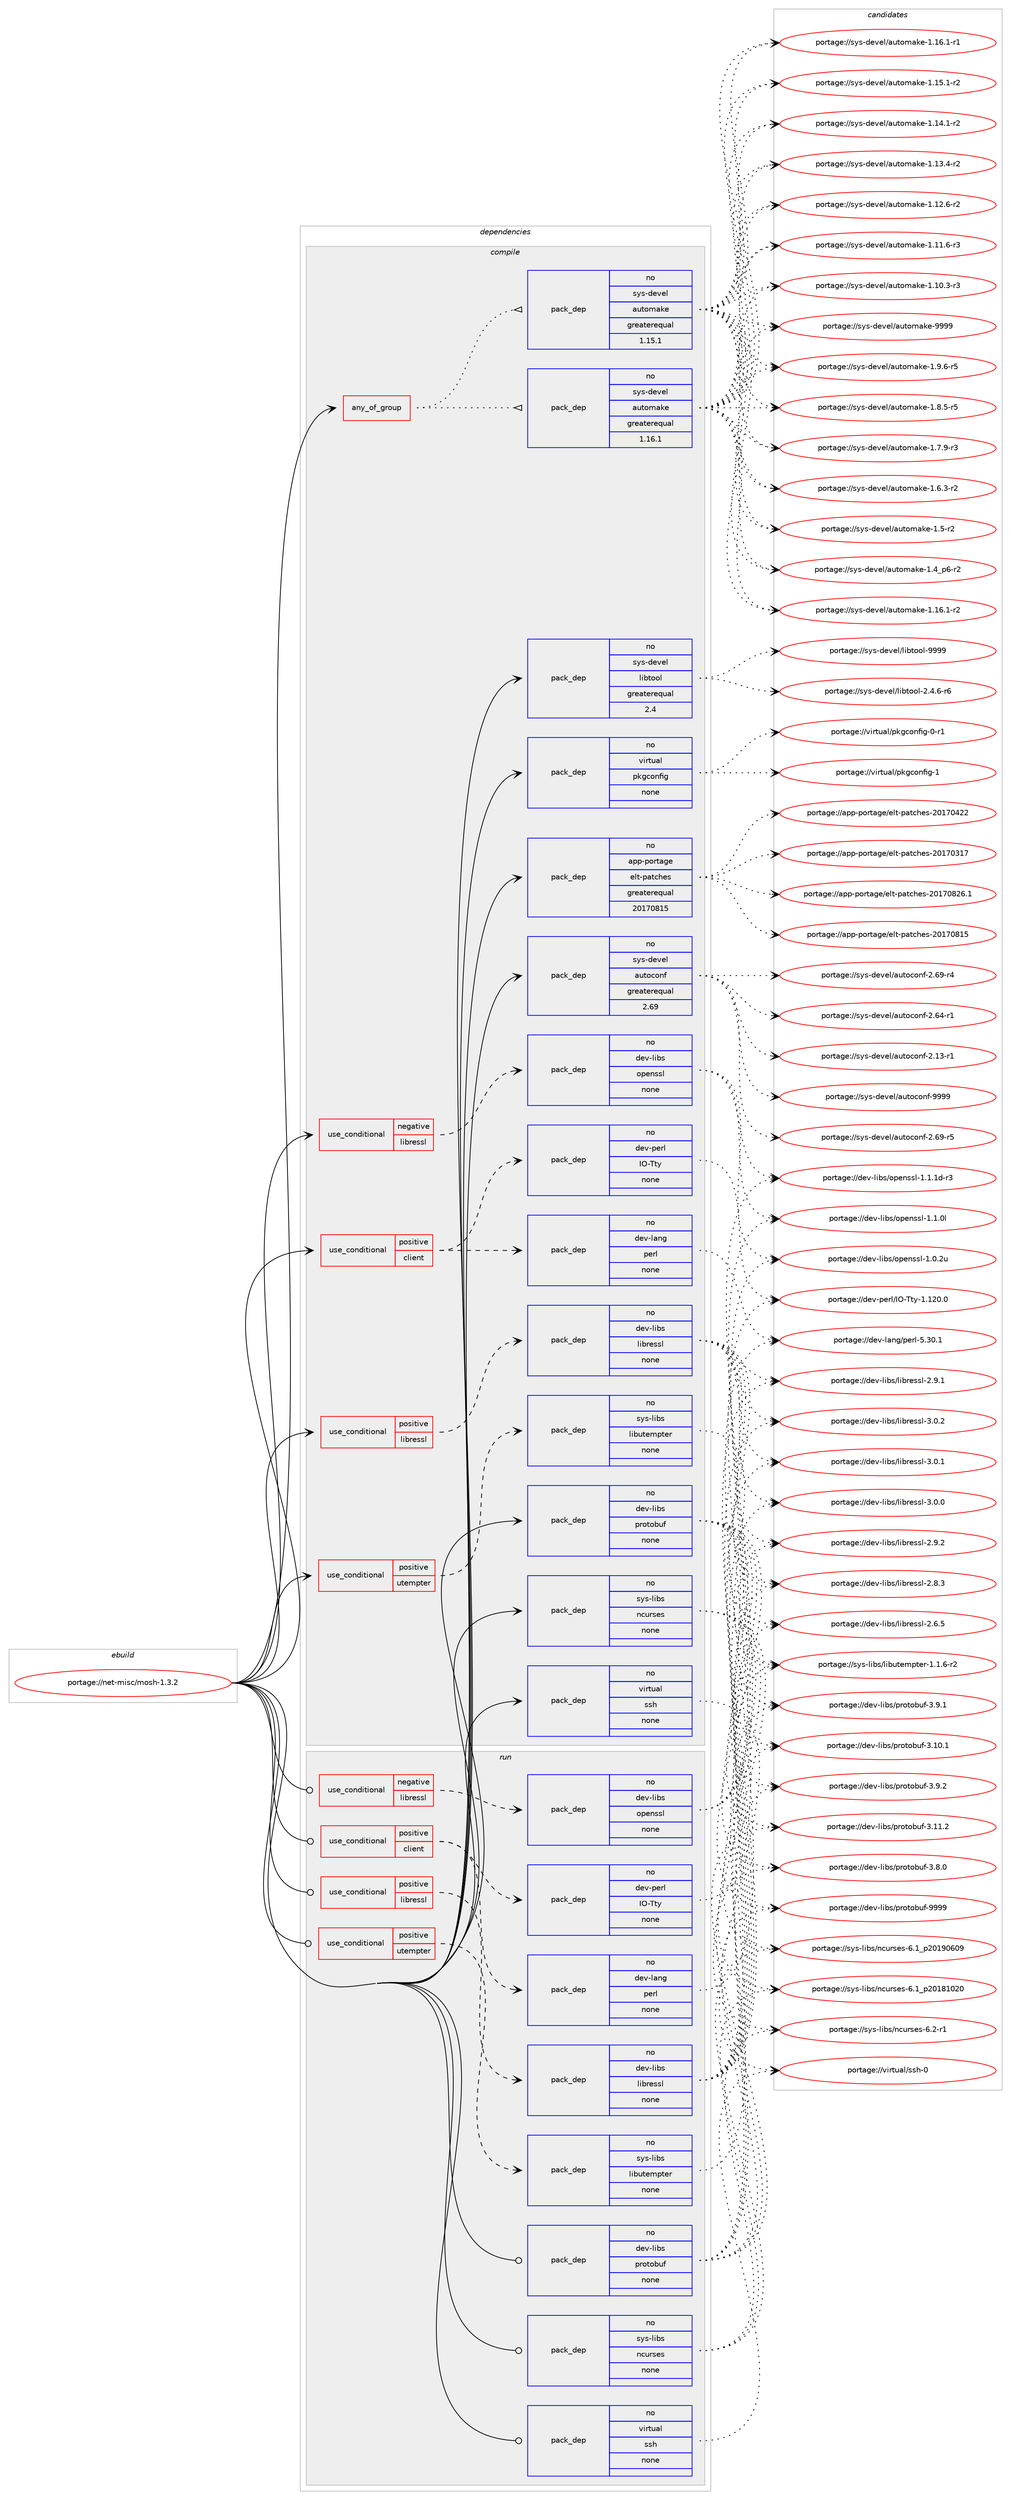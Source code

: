 digraph prolog {

# *************
# Graph options
# *************

newrank=true;
concentrate=true;
compound=true;
graph [rankdir=LR,fontname=Helvetica,fontsize=10,ranksep=1.5];#, ranksep=2.5, nodesep=0.2];
edge  [arrowhead=vee];
node  [fontname=Helvetica,fontsize=10];

# **********
# The ebuild
# **********

subgraph cluster_leftcol {
color=gray;
rank=same;
label=<<i>ebuild</i>>;
id [label="portage://net-misc/mosh-1.3.2", color=red, width=4, href="../net-misc/mosh-1.3.2.svg"];
}

# ****************
# The dependencies
# ****************

subgraph cluster_midcol {
color=gray;
label=<<i>dependencies</i>>;
subgraph cluster_compile {
fillcolor="#eeeeee";
style=filled;
label=<<i>compile</i>>;
subgraph any1873 {
dependency112616 [label=<<TABLE BORDER="0" CELLBORDER="1" CELLSPACING="0" CELLPADDING="4"><TR><TD CELLPADDING="10">any_of_group</TD></TR></TABLE>>, shape=none, color=red];subgraph pack87873 {
dependency112617 [label=<<TABLE BORDER="0" CELLBORDER="1" CELLSPACING="0" CELLPADDING="4" WIDTH="220"><TR><TD ROWSPAN="6" CELLPADDING="30">pack_dep</TD></TR><TR><TD WIDTH="110">no</TD></TR><TR><TD>sys-devel</TD></TR><TR><TD>automake</TD></TR><TR><TD>greaterequal</TD></TR><TR><TD>1.16.1</TD></TR></TABLE>>, shape=none, color=blue];
}
dependency112616:e -> dependency112617:w [weight=20,style="dotted",arrowhead="oinv"];
subgraph pack87874 {
dependency112618 [label=<<TABLE BORDER="0" CELLBORDER="1" CELLSPACING="0" CELLPADDING="4" WIDTH="220"><TR><TD ROWSPAN="6" CELLPADDING="30">pack_dep</TD></TR><TR><TD WIDTH="110">no</TD></TR><TR><TD>sys-devel</TD></TR><TR><TD>automake</TD></TR><TR><TD>greaterequal</TD></TR><TR><TD>1.15.1</TD></TR></TABLE>>, shape=none, color=blue];
}
dependency112616:e -> dependency112618:w [weight=20,style="dotted",arrowhead="oinv"];
}
id:e -> dependency112616:w [weight=20,style="solid",arrowhead="vee"];
subgraph cond22755 {
dependency112619 [label=<<TABLE BORDER="0" CELLBORDER="1" CELLSPACING="0" CELLPADDING="4"><TR><TD ROWSPAN="3" CELLPADDING="10">use_conditional</TD></TR><TR><TD>negative</TD></TR><TR><TD>libressl</TD></TR></TABLE>>, shape=none, color=red];
subgraph pack87875 {
dependency112620 [label=<<TABLE BORDER="0" CELLBORDER="1" CELLSPACING="0" CELLPADDING="4" WIDTH="220"><TR><TD ROWSPAN="6" CELLPADDING="30">pack_dep</TD></TR><TR><TD WIDTH="110">no</TD></TR><TR><TD>dev-libs</TD></TR><TR><TD>openssl</TD></TR><TR><TD>none</TD></TR><TR><TD></TD></TR></TABLE>>, shape=none, color=blue];
}
dependency112619:e -> dependency112620:w [weight=20,style="dashed",arrowhead="vee"];
}
id:e -> dependency112619:w [weight=20,style="solid",arrowhead="vee"];
subgraph cond22756 {
dependency112621 [label=<<TABLE BORDER="0" CELLBORDER="1" CELLSPACING="0" CELLPADDING="4"><TR><TD ROWSPAN="3" CELLPADDING="10">use_conditional</TD></TR><TR><TD>positive</TD></TR><TR><TD>client</TD></TR></TABLE>>, shape=none, color=red];
subgraph pack87876 {
dependency112622 [label=<<TABLE BORDER="0" CELLBORDER="1" CELLSPACING="0" CELLPADDING="4" WIDTH="220"><TR><TD ROWSPAN="6" CELLPADDING="30">pack_dep</TD></TR><TR><TD WIDTH="110">no</TD></TR><TR><TD>dev-lang</TD></TR><TR><TD>perl</TD></TR><TR><TD>none</TD></TR><TR><TD></TD></TR></TABLE>>, shape=none, color=blue];
}
dependency112621:e -> dependency112622:w [weight=20,style="dashed",arrowhead="vee"];
subgraph pack87877 {
dependency112623 [label=<<TABLE BORDER="0" CELLBORDER="1" CELLSPACING="0" CELLPADDING="4" WIDTH="220"><TR><TD ROWSPAN="6" CELLPADDING="30">pack_dep</TD></TR><TR><TD WIDTH="110">no</TD></TR><TR><TD>dev-perl</TD></TR><TR><TD>IO-Tty</TD></TR><TR><TD>none</TD></TR><TR><TD></TD></TR></TABLE>>, shape=none, color=blue];
}
dependency112621:e -> dependency112623:w [weight=20,style="dashed",arrowhead="vee"];
}
id:e -> dependency112621:w [weight=20,style="solid",arrowhead="vee"];
subgraph cond22757 {
dependency112624 [label=<<TABLE BORDER="0" CELLBORDER="1" CELLSPACING="0" CELLPADDING="4"><TR><TD ROWSPAN="3" CELLPADDING="10">use_conditional</TD></TR><TR><TD>positive</TD></TR><TR><TD>libressl</TD></TR></TABLE>>, shape=none, color=red];
subgraph pack87878 {
dependency112625 [label=<<TABLE BORDER="0" CELLBORDER="1" CELLSPACING="0" CELLPADDING="4" WIDTH="220"><TR><TD ROWSPAN="6" CELLPADDING="30">pack_dep</TD></TR><TR><TD WIDTH="110">no</TD></TR><TR><TD>dev-libs</TD></TR><TR><TD>libressl</TD></TR><TR><TD>none</TD></TR><TR><TD></TD></TR></TABLE>>, shape=none, color=blue];
}
dependency112624:e -> dependency112625:w [weight=20,style="dashed",arrowhead="vee"];
}
id:e -> dependency112624:w [weight=20,style="solid",arrowhead="vee"];
subgraph cond22758 {
dependency112626 [label=<<TABLE BORDER="0" CELLBORDER="1" CELLSPACING="0" CELLPADDING="4"><TR><TD ROWSPAN="3" CELLPADDING="10">use_conditional</TD></TR><TR><TD>positive</TD></TR><TR><TD>utempter</TD></TR></TABLE>>, shape=none, color=red];
subgraph pack87879 {
dependency112627 [label=<<TABLE BORDER="0" CELLBORDER="1" CELLSPACING="0" CELLPADDING="4" WIDTH="220"><TR><TD ROWSPAN="6" CELLPADDING="30">pack_dep</TD></TR><TR><TD WIDTH="110">no</TD></TR><TR><TD>sys-libs</TD></TR><TR><TD>libutempter</TD></TR><TR><TD>none</TD></TR><TR><TD></TD></TR></TABLE>>, shape=none, color=blue];
}
dependency112626:e -> dependency112627:w [weight=20,style="dashed",arrowhead="vee"];
}
id:e -> dependency112626:w [weight=20,style="solid",arrowhead="vee"];
subgraph pack87880 {
dependency112628 [label=<<TABLE BORDER="0" CELLBORDER="1" CELLSPACING="0" CELLPADDING="4" WIDTH="220"><TR><TD ROWSPAN="6" CELLPADDING="30">pack_dep</TD></TR><TR><TD WIDTH="110">no</TD></TR><TR><TD>app-portage</TD></TR><TR><TD>elt-patches</TD></TR><TR><TD>greaterequal</TD></TR><TR><TD>20170815</TD></TR></TABLE>>, shape=none, color=blue];
}
id:e -> dependency112628:w [weight=20,style="solid",arrowhead="vee"];
subgraph pack87881 {
dependency112629 [label=<<TABLE BORDER="0" CELLBORDER="1" CELLSPACING="0" CELLPADDING="4" WIDTH="220"><TR><TD ROWSPAN="6" CELLPADDING="30">pack_dep</TD></TR><TR><TD WIDTH="110">no</TD></TR><TR><TD>dev-libs</TD></TR><TR><TD>protobuf</TD></TR><TR><TD>none</TD></TR><TR><TD></TD></TR></TABLE>>, shape=none, color=blue];
}
id:e -> dependency112629:w [weight=20,style="solid",arrowhead="vee"];
subgraph pack87882 {
dependency112630 [label=<<TABLE BORDER="0" CELLBORDER="1" CELLSPACING="0" CELLPADDING="4" WIDTH="220"><TR><TD ROWSPAN="6" CELLPADDING="30">pack_dep</TD></TR><TR><TD WIDTH="110">no</TD></TR><TR><TD>sys-devel</TD></TR><TR><TD>autoconf</TD></TR><TR><TD>greaterequal</TD></TR><TR><TD>2.69</TD></TR></TABLE>>, shape=none, color=blue];
}
id:e -> dependency112630:w [weight=20,style="solid",arrowhead="vee"];
subgraph pack87883 {
dependency112631 [label=<<TABLE BORDER="0" CELLBORDER="1" CELLSPACING="0" CELLPADDING="4" WIDTH="220"><TR><TD ROWSPAN="6" CELLPADDING="30">pack_dep</TD></TR><TR><TD WIDTH="110">no</TD></TR><TR><TD>sys-devel</TD></TR><TR><TD>libtool</TD></TR><TR><TD>greaterequal</TD></TR><TR><TD>2.4</TD></TR></TABLE>>, shape=none, color=blue];
}
id:e -> dependency112631:w [weight=20,style="solid",arrowhead="vee"];
subgraph pack87884 {
dependency112632 [label=<<TABLE BORDER="0" CELLBORDER="1" CELLSPACING="0" CELLPADDING="4" WIDTH="220"><TR><TD ROWSPAN="6" CELLPADDING="30">pack_dep</TD></TR><TR><TD WIDTH="110">no</TD></TR><TR><TD>sys-libs</TD></TR><TR><TD>ncurses</TD></TR><TR><TD>none</TD></TR><TR><TD></TD></TR></TABLE>>, shape=none, color=blue];
}
id:e -> dependency112632:w [weight=20,style="solid",arrowhead="vee"];
subgraph pack87885 {
dependency112633 [label=<<TABLE BORDER="0" CELLBORDER="1" CELLSPACING="0" CELLPADDING="4" WIDTH="220"><TR><TD ROWSPAN="6" CELLPADDING="30">pack_dep</TD></TR><TR><TD WIDTH="110">no</TD></TR><TR><TD>virtual</TD></TR><TR><TD>pkgconfig</TD></TR><TR><TD>none</TD></TR><TR><TD></TD></TR></TABLE>>, shape=none, color=blue];
}
id:e -> dependency112633:w [weight=20,style="solid",arrowhead="vee"];
subgraph pack87886 {
dependency112634 [label=<<TABLE BORDER="0" CELLBORDER="1" CELLSPACING="0" CELLPADDING="4" WIDTH="220"><TR><TD ROWSPAN="6" CELLPADDING="30">pack_dep</TD></TR><TR><TD WIDTH="110">no</TD></TR><TR><TD>virtual</TD></TR><TR><TD>ssh</TD></TR><TR><TD>none</TD></TR><TR><TD></TD></TR></TABLE>>, shape=none, color=blue];
}
id:e -> dependency112634:w [weight=20,style="solid",arrowhead="vee"];
}
subgraph cluster_compileandrun {
fillcolor="#eeeeee";
style=filled;
label=<<i>compile and run</i>>;
}
subgraph cluster_run {
fillcolor="#eeeeee";
style=filled;
label=<<i>run</i>>;
subgraph cond22759 {
dependency112635 [label=<<TABLE BORDER="0" CELLBORDER="1" CELLSPACING="0" CELLPADDING="4"><TR><TD ROWSPAN="3" CELLPADDING="10">use_conditional</TD></TR><TR><TD>negative</TD></TR><TR><TD>libressl</TD></TR></TABLE>>, shape=none, color=red];
subgraph pack87887 {
dependency112636 [label=<<TABLE BORDER="0" CELLBORDER="1" CELLSPACING="0" CELLPADDING="4" WIDTH="220"><TR><TD ROWSPAN="6" CELLPADDING="30">pack_dep</TD></TR><TR><TD WIDTH="110">no</TD></TR><TR><TD>dev-libs</TD></TR><TR><TD>openssl</TD></TR><TR><TD>none</TD></TR><TR><TD></TD></TR></TABLE>>, shape=none, color=blue];
}
dependency112635:e -> dependency112636:w [weight=20,style="dashed",arrowhead="vee"];
}
id:e -> dependency112635:w [weight=20,style="solid",arrowhead="odot"];
subgraph cond22760 {
dependency112637 [label=<<TABLE BORDER="0" CELLBORDER="1" CELLSPACING="0" CELLPADDING="4"><TR><TD ROWSPAN="3" CELLPADDING="10">use_conditional</TD></TR><TR><TD>positive</TD></TR><TR><TD>client</TD></TR></TABLE>>, shape=none, color=red];
subgraph pack87888 {
dependency112638 [label=<<TABLE BORDER="0" CELLBORDER="1" CELLSPACING="0" CELLPADDING="4" WIDTH="220"><TR><TD ROWSPAN="6" CELLPADDING="30">pack_dep</TD></TR><TR><TD WIDTH="110">no</TD></TR><TR><TD>dev-lang</TD></TR><TR><TD>perl</TD></TR><TR><TD>none</TD></TR><TR><TD></TD></TR></TABLE>>, shape=none, color=blue];
}
dependency112637:e -> dependency112638:w [weight=20,style="dashed",arrowhead="vee"];
subgraph pack87889 {
dependency112639 [label=<<TABLE BORDER="0" CELLBORDER="1" CELLSPACING="0" CELLPADDING="4" WIDTH="220"><TR><TD ROWSPAN="6" CELLPADDING="30">pack_dep</TD></TR><TR><TD WIDTH="110">no</TD></TR><TR><TD>dev-perl</TD></TR><TR><TD>IO-Tty</TD></TR><TR><TD>none</TD></TR><TR><TD></TD></TR></TABLE>>, shape=none, color=blue];
}
dependency112637:e -> dependency112639:w [weight=20,style="dashed",arrowhead="vee"];
}
id:e -> dependency112637:w [weight=20,style="solid",arrowhead="odot"];
subgraph cond22761 {
dependency112640 [label=<<TABLE BORDER="0" CELLBORDER="1" CELLSPACING="0" CELLPADDING="4"><TR><TD ROWSPAN="3" CELLPADDING="10">use_conditional</TD></TR><TR><TD>positive</TD></TR><TR><TD>libressl</TD></TR></TABLE>>, shape=none, color=red];
subgraph pack87890 {
dependency112641 [label=<<TABLE BORDER="0" CELLBORDER="1" CELLSPACING="0" CELLPADDING="4" WIDTH="220"><TR><TD ROWSPAN="6" CELLPADDING="30">pack_dep</TD></TR><TR><TD WIDTH="110">no</TD></TR><TR><TD>dev-libs</TD></TR><TR><TD>libressl</TD></TR><TR><TD>none</TD></TR><TR><TD></TD></TR></TABLE>>, shape=none, color=blue];
}
dependency112640:e -> dependency112641:w [weight=20,style="dashed",arrowhead="vee"];
}
id:e -> dependency112640:w [weight=20,style="solid",arrowhead="odot"];
subgraph cond22762 {
dependency112642 [label=<<TABLE BORDER="0" CELLBORDER="1" CELLSPACING="0" CELLPADDING="4"><TR><TD ROWSPAN="3" CELLPADDING="10">use_conditional</TD></TR><TR><TD>positive</TD></TR><TR><TD>utempter</TD></TR></TABLE>>, shape=none, color=red];
subgraph pack87891 {
dependency112643 [label=<<TABLE BORDER="0" CELLBORDER="1" CELLSPACING="0" CELLPADDING="4" WIDTH="220"><TR><TD ROWSPAN="6" CELLPADDING="30">pack_dep</TD></TR><TR><TD WIDTH="110">no</TD></TR><TR><TD>sys-libs</TD></TR><TR><TD>libutempter</TD></TR><TR><TD>none</TD></TR><TR><TD></TD></TR></TABLE>>, shape=none, color=blue];
}
dependency112642:e -> dependency112643:w [weight=20,style="dashed",arrowhead="vee"];
}
id:e -> dependency112642:w [weight=20,style="solid",arrowhead="odot"];
subgraph pack87892 {
dependency112644 [label=<<TABLE BORDER="0" CELLBORDER="1" CELLSPACING="0" CELLPADDING="4" WIDTH="220"><TR><TD ROWSPAN="6" CELLPADDING="30">pack_dep</TD></TR><TR><TD WIDTH="110">no</TD></TR><TR><TD>dev-libs</TD></TR><TR><TD>protobuf</TD></TR><TR><TD>none</TD></TR><TR><TD></TD></TR></TABLE>>, shape=none, color=blue];
}
id:e -> dependency112644:w [weight=20,style="solid",arrowhead="odot"];
subgraph pack87893 {
dependency112645 [label=<<TABLE BORDER="0" CELLBORDER="1" CELLSPACING="0" CELLPADDING="4" WIDTH="220"><TR><TD ROWSPAN="6" CELLPADDING="30">pack_dep</TD></TR><TR><TD WIDTH="110">no</TD></TR><TR><TD>sys-libs</TD></TR><TR><TD>ncurses</TD></TR><TR><TD>none</TD></TR><TR><TD></TD></TR></TABLE>>, shape=none, color=blue];
}
id:e -> dependency112645:w [weight=20,style="solid",arrowhead="odot"];
subgraph pack87894 {
dependency112646 [label=<<TABLE BORDER="0" CELLBORDER="1" CELLSPACING="0" CELLPADDING="4" WIDTH="220"><TR><TD ROWSPAN="6" CELLPADDING="30">pack_dep</TD></TR><TR><TD WIDTH="110">no</TD></TR><TR><TD>virtual</TD></TR><TR><TD>ssh</TD></TR><TR><TD>none</TD></TR><TR><TD></TD></TR></TABLE>>, shape=none, color=blue];
}
id:e -> dependency112646:w [weight=20,style="solid",arrowhead="odot"];
}
}

# **************
# The candidates
# **************

subgraph cluster_choices {
rank=same;
color=gray;
label=<<i>candidates</i>>;

subgraph choice87873 {
color=black;
nodesep=1;
choice115121115451001011181011084797117116111109971071014557575757 [label="portage://sys-devel/automake-9999", color=red, width=4,href="../sys-devel/automake-9999.svg"];
choice115121115451001011181011084797117116111109971071014549465746544511453 [label="portage://sys-devel/automake-1.9.6-r5", color=red, width=4,href="../sys-devel/automake-1.9.6-r5.svg"];
choice115121115451001011181011084797117116111109971071014549465646534511453 [label="portage://sys-devel/automake-1.8.5-r5", color=red, width=4,href="../sys-devel/automake-1.8.5-r5.svg"];
choice115121115451001011181011084797117116111109971071014549465546574511451 [label="portage://sys-devel/automake-1.7.9-r3", color=red, width=4,href="../sys-devel/automake-1.7.9-r3.svg"];
choice115121115451001011181011084797117116111109971071014549465446514511450 [label="portage://sys-devel/automake-1.6.3-r2", color=red, width=4,href="../sys-devel/automake-1.6.3-r2.svg"];
choice11512111545100101118101108479711711611110997107101454946534511450 [label="portage://sys-devel/automake-1.5-r2", color=red, width=4,href="../sys-devel/automake-1.5-r2.svg"];
choice115121115451001011181011084797117116111109971071014549465295112544511450 [label="portage://sys-devel/automake-1.4_p6-r2", color=red, width=4,href="../sys-devel/automake-1.4_p6-r2.svg"];
choice11512111545100101118101108479711711611110997107101454946495446494511450 [label="portage://sys-devel/automake-1.16.1-r2", color=red, width=4,href="../sys-devel/automake-1.16.1-r2.svg"];
choice11512111545100101118101108479711711611110997107101454946495446494511449 [label="portage://sys-devel/automake-1.16.1-r1", color=red, width=4,href="../sys-devel/automake-1.16.1-r1.svg"];
choice11512111545100101118101108479711711611110997107101454946495346494511450 [label="portage://sys-devel/automake-1.15.1-r2", color=red, width=4,href="../sys-devel/automake-1.15.1-r2.svg"];
choice11512111545100101118101108479711711611110997107101454946495246494511450 [label="portage://sys-devel/automake-1.14.1-r2", color=red, width=4,href="../sys-devel/automake-1.14.1-r2.svg"];
choice11512111545100101118101108479711711611110997107101454946495146524511450 [label="portage://sys-devel/automake-1.13.4-r2", color=red, width=4,href="../sys-devel/automake-1.13.4-r2.svg"];
choice11512111545100101118101108479711711611110997107101454946495046544511450 [label="portage://sys-devel/automake-1.12.6-r2", color=red, width=4,href="../sys-devel/automake-1.12.6-r2.svg"];
choice11512111545100101118101108479711711611110997107101454946494946544511451 [label="portage://sys-devel/automake-1.11.6-r3", color=red, width=4,href="../sys-devel/automake-1.11.6-r3.svg"];
choice11512111545100101118101108479711711611110997107101454946494846514511451 [label="portage://sys-devel/automake-1.10.3-r3", color=red, width=4,href="../sys-devel/automake-1.10.3-r3.svg"];
dependency112617:e -> choice115121115451001011181011084797117116111109971071014557575757:w [style=dotted,weight="100"];
dependency112617:e -> choice115121115451001011181011084797117116111109971071014549465746544511453:w [style=dotted,weight="100"];
dependency112617:e -> choice115121115451001011181011084797117116111109971071014549465646534511453:w [style=dotted,weight="100"];
dependency112617:e -> choice115121115451001011181011084797117116111109971071014549465546574511451:w [style=dotted,weight="100"];
dependency112617:e -> choice115121115451001011181011084797117116111109971071014549465446514511450:w [style=dotted,weight="100"];
dependency112617:e -> choice11512111545100101118101108479711711611110997107101454946534511450:w [style=dotted,weight="100"];
dependency112617:e -> choice115121115451001011181011084797117116111109971071014549465295112544511450:w [style=dotted,weight="100"];
dependency112617:e -> choice11512111545100101118101108479711711611110997107101454946495446494511450:w [style=dotted,weight="100"];
dependency112617:e -> choice11512111545100101118101108479711711611110997107101454946495446494511449:w [style=dotted,weight="100"];
dependency112617:e -> choice11512111545100101118101108479711711611110997107101454946495346494511450:w [style=dotted,weight="100"];
dependency112617:e -> choice11512111545100101118101108479711711611110997107101454946495246494511450:w [style=dotted,weight="100"];
dependency112617:e -> choice11512111545100101118101108479711711611110997107101454946495146524511450:w [style=dotted,weight="100"];
dependency112617:e -> choice11512111545100101118101108479711711611110997107101454946495046544511450:w [style=dotted,weight="100"];
dependency112617:e -> choice11512111545100101118101108479711711611110997107101454946494946544511451:w [style=dotted,weight="100"];
dependency112617:e -> choice11512111545100101118101108479711711611110997107101454946494846514511451:w [style=dotted,weight="100"];
}
subgraph choice87874 {
color=black;
nodesep=1;
choice115121115451001011181011084797117116111109971071014557575757 [label="portage://sys-devel/automake-9999", color=red, width=4,href="../sys-devel/automake-9999.svg"];
choice115121115451001011181011084797117116111109971071014549465746544511453 [label="portage://sys-devel/automake-1.9.6-r5", color=red, width=4,href="../sys-devel/automake-1.9.6-r5.svg"];
choice115121115451001011181011084797117116111109971071014549465646534511453 [label="portage://sys-devel/automake-1.8.5-r5", color=red, width=4,href="../sys-devel/automake-1.8.5-r5.svg"];
choice115121115451001011181011084797117116111109971071014549465546574511451 [label="portage://sys-devel/automake-1.7.9-r3", color=red, width=4,href="../sys-devel/automake-1.7.9-r3.svg"];
choice115121115451001011181011084797117116111109971071014549465446514511450 [label="portage://sys-devel/automake-1.6.3-r2", color=red, width=4,href="../sys-devel/automake-1.6.3-r2.svg"];
choice11512111545100101118101108479711711611110997107101454946534511450 [label="portage://sys-devel/automake-1.5-r2", color=red, width=4,href="../sys-devel/automake-1.5-r2.svg"];
choice115121115451001011181011084797117116111109971071014549465295112544511450 [label="portage://sys-devel/automake-1.4_p6-r2", color=red, width=4,href="../sys-devel/automake-1.4_p6-r2.svg"];
choice11512111545100101118101108479711711611110997107101454946495446494511450 [label="portage://sys-devel/automake-1.16.1-r2", color=red, width=4,href="../sys-devel/automake-1.16.1-r2.svg"];
choice11512111545100101118101108479711711611110997107101454946495446494511449 [label="portage://sys-devel/automake-1.16.1-r1", color=red, width=4,href="../sys-devel/automake-1.16.1-r1.svg"];
choice11512111545100101118101108479711711611110997107101454946495346494511450 [label="portage://sys-devel/automake-1.15.1-r2", color=red, width=4,href="../sys-devel/automake-1.15.1-r2.svg"];
choice11512111545100101118101108479711711611110997107101454946495246494511450 [label="portage://sys-devel/automake-1.14.1-r2", color=red, width=4,href="../sys-devel/automake-1.14.1-r2.svg"];
choice11512111545100101118101108479711711611110997107101454946495146524511450 [label="portage://sys-devel/automake-1.13.4-r2", color=red, width=4,href="../sys-devel/automake-1.13.4-r2.svg"];
choice11512111545100101118101108479711711611110997107101454946495046544511450 [label="portage://sys-devel/automake-1.12.6-r2", color=red, width=4,href="../sys-devel/automake-1.12.6-r2.svg"];
choice11512111545100101118101108479711711611110997107101454946494946544511451 [label="portage://sys-devel/automake-1.11.6-r3", color=red, width=4,href="../sys-devel/automake-1.11.6-r3.svg"];
choice11512111545100101118101108479711711611110997107101454946494846514511451 [label="portage://sys-devel/automake-1.10.3-r3", color=red, width=4,href="../sys-devel/automake-1.10.3-r3.svg"];
dependency112618:e -> choice115121115451001011181011084797117116111109971071014557575757:w [style=dotted,weight="100"];
dependency112618:e -> choice115121115451001011181011084797117116111109971071014549465746544511453:w [style=dotted,weight="100"];
dependency112618:e -> choice115121115451001011181011084797117116111109971071014549465646534511453:w [style=dotted,weight="100"];
dependency112618:e -> choice115121115451001011181011084797117116111109971071014549465546574511451:w [style=dotted,weight="100"];
dependency112618:e -> choice115121115451001011181011084797117116111109971071014549465446514511450:w [style=dotted,weight="100"];
dependency112618:e -> choice11512111545100101118101108479711711611110997107101454946534511450:w [style=dotted,weight="100"];
dependency112618:e -> choice115121115451001011181011084797117116111109971071014549465295112544511450:w [style=dotted,weight="100"];
dependency112618:e -> choice11512111545100101118101108479711711611110997107101454946495446494511450:w [style=dotted,weight="100"];
dependency112618:e -> choice11512111545100101118101108479711711611110997107101454946495446494511449:w [style=dotted,weight="100"];
dependency112618:e -> choice11512111545100101118101108479711711611110997107101454946495346494511450:w [style=dotted,weight="100"];
dependency112618:e -> choice11512111545100101118101108479711711611110997107101454946495246494511450:w [style=dotted,weight="100"];
dependency112618:e -> choice11512111545100101118101108479711711611110997107101454946495146524511450:w [style=dotted,weight="100"];
dependency112618:e -> choice11512111545100101118101108479711711611110997107101454946495046544511450:w [style=dotted,weight="100"];
dependency112618:e -> choice11512111545100101118101108479711711611110997107101454946494946544511451:w [style=dotted,weight="100"];
dependency112618:e -> choice11512111545100101118101108479711711611110997107101454946494846514511451:w [style=dotted,weight="100"];
}
subgraph choice87875 {
color=black;
nodesep=1;
choice1001011184510810598115471111121011101151151084549464946491004511451 [label="portage://dev-libs/openssl-1.1.1d-r3", color=red, width=4,href="../dev-libs/openssl-1.1.1d-r3.svg"];
choice100101118451081059811547111112101110115115108454946494648108 [label="portage://dev-libs/openssl-1.1.0l", color=red, width=4,href="../dev-libs/openssl-1.1.0l.svg"];
choice100101118451081059811547111112101110115115108454946484650117 [label="portage://dev-libs/openssl-1.0.2u", color=red, width=4,href="../dev-libs/openssl-1.0.2u.svg"];
dependency112620:e -> choice1001011184510810598115471111121011101151151084549464946491004511451:w [style=dotted,weight="100"];
dependency112620:e -> choice100101118451081059811547111112101110115115108454946494648108:w [style=dotted,weight="100"];
dependency112620:e -> choice100101118451081059811547111112101110115115108454946484650117:w [style=dotted,weight="100"];
}
subgraph choice87876 {
color=black;
nodesep=1;
choice10010111845108971101034711210111410845534651484649 [label="portage://dev-lang/perl-5.30.1", color=red, width=4,href="../dev-lang/perl-5.30.1.svg"];
dependency112622:e -> choice10010111845108971101034711210111410845534651484649:w [style=dotted,weight="100"];
}
subgraph choice87877 {
color=black;
nodesep=1;
choice1001011184511210111410847737945841161214549464950484648 [label="portage://dev-perl/IO-Tty-1.120.0", color=red, width=4,href="../dev-perl/IO-Tty-1.120.0.svg"];
dependency112623:e -> choice1001011184511210111410847737945841161214549464950484648:w [style=dotted,weight="100"];
}
subgraph choice87878 {
color=black;
nodesep=1;
choice10010111845108105981154710810598114101115115108455146484650 [label="portage://dev-libs/libressl-3.0.2", color=red, width=4,href="../dev-libs/libressl-3.0.2.svg"];
choice10010111845108105981154710810598114101115115108455146484649 [label="portage://dev-libs/libressl-3.0.1", color=red, width=4,href="../dev-libs/libressl-3.0.1.svg"];
choice10010111845108105981154710810598114101115115108455146484648 [label="portage://dev-libs/libressl-3.0.0", color=red, width=4,href="../dev-libs/libressl-3.0.0.svg"];
choice10010111845108105981154710810598114101115115108455046574650 [label="portage://dev-libs/libressl-2.9.2", color=red, width=4,href="../dev-libs/libressl-2.9.2.svg"];
choice10010111845108105981154710810598114101115115108455046574649 [label="portage://dev-libs/libressl-2.9.1", color=red, width=4,href="../dev-libs/libressl-2.9.1.svg"];
choice10010111845108105981154710810598114101115115108455046564651 [label="portage://dev-libs/libressl-2.8.3", color=red, width=4,href="../dev-libs/libressl-2.8.3.svg"];
choice10010111845108105981154710810598114101115115108455046544653 [label="portage://dev-libs/libressl-2.6.5", color=red, width=4,href="../dev-libs/libressl-2.6.5.svg"];
dependency112625:e -> choice10010111845108105981154710810598114101115115108455146484650:w [style=dotted,weight="100"];
dependency112625:e -> choice10010111845108105981154710810598114101115115108455146484649:w [style=dotted,weight="100"];
dependency112625:e -> choice10010111845108105981154710810598114101115115108455146484648:w [style=dotted,weight="100"];
dependency112625:e -> choice10010111845108105981154710810598114101115115108455046574650:w [style=dotted,weight="100"];
dependency112625:e -> choice10010111845108105981154710810598114101115115108455046574649:w [style=dotted,weight="100"];
dependency112625:e -> choice10010111845108105981154710810598114101115115108455046564651:w [style=dotted,weight="100"];
dependency112625:e -> choice10010111845108105981154710810598114101115115108455046544653:w [style=dotted,weight="100"];
}
subgraph choice87879 {
color=black;
nodesep=1;
choice115121115451081059811547108105981171161011091121161011144549464946544511450 [label="portage://sys-libs/libutempter-1.1.6-r2", color=red, width=4,href="../sys-libs/libutempter-1.1.6-r2.svg"];
dependency112627:e -> choice115121115451081059811547108105981171161011091121161011144549464946544511450:w [style=dotted,weight="100"];
}
subgraph choice87880 {
color=black;
nodesep=1;
choice971121124511211111411697103101471011081164511297116991041011154550484955485650544649 [label="portage://app-portage/elt-patches-20170826.1", color=red, width=4,href="../app-portage/elt-patches-20170826.1.svg"];
choice97112112451121111141169710310147101108116451129711699104101115455048495548564953 [label="portage://app-portage/elt-patches-20170815", color=red, width=4,href="../app-portage/elt-patches-20170815.svg"];
choice97112112451121111141169710310147101108116451129711699104101115455048495548525050 [label="portage://app-portage/elt-patches-20170422", color=red, width=4,href="../app-portage/elt-patches-20170422.svg"];
choice97112112451121111141169710310147101108116451129711699104101115455048495548514955 [label="portage://app-portage/elt-patches-20170317", color=red, width=4,href="../app-portage/elt-patches-20170317.svg"];
dependency112628:e -> choice971121124511211111411697103101471011081164511297116991041011154550484955485650544649:w [style=dotted,weight="100"];
dependency112628:e -> choice97112112451121111141169710310147101108116451129711699104101115455048495548564953:w [style=dotted,weight="100"];
dependency112628:e -> choice97112112451121111141169710310147101108116451129711699104101115455048495548525050:w [style=dotted,weight="100"];
dependency112628:e -> choice97112112451121111141169710310147101108116451129711699104101115455048495548514955:w [style=dotted,weight="100"];
}
subgraph choice87881 {
color=black;
nodesep=1;
choice100101118451081059811547112114111116111981171024557575757 [label="portage://dev-libs/protobuf-9999", color=red, width=4,href="../dev-libs/protobuf-9999.svg"];
choice10010111845108105981154711211411111611198117102455146574650 [label="portage://dev-libs/protobuf-3.9.2", color=red, width=4,href="../dev-libs/protobuf-3.9.2.svg"];
choice10010111845108105981154711211411111611198117102455146574649 [label="portage://dev-libs/protobuf-3.9.1", color=red, width=4,href="../dev-libs/protobuf-3.9.1.svg"];
choice10010111845108105981154711211411111611198117102455146564648 [label="portage://dev-libs/protobuf-3.8.0", color=red, width=4,href="../dev-libs/protobuf-3.8.0.svg"];
choice1001011184510810598115471121141111161119811710245514649494650 [label="portage://dev-libs/protobuf-3.11.2", color=red, width=4,href="../dev-libs/protobuf-3.11.2.svg"];
choice1001011184510810598115471121141111161119811710245514649484649 [label="portage://dev-libs/protobuf-3.10.1", color=red, width=4,href="../dev-libs/protobuf-3.10.1.svg"];
dependency112629:e -> choice100101118451081059811547112114111116111981171024557575757:w [style=dotted,weight="100"];
dependency112629:e -> choice10010111845108105981154711211411111611198117102455146574650:w [style=dotted,weight="100"];
dependency112629:e -> choice10010111845108105981154711211411111611198117102455146574649:w [style=dotted,weight="100"];
dependency112629:e -> choice10010111845108105981154711211411111611198117102455146564648:w [style=dotted,weight="100"];
dependency112629:e -> choice1001011184510810598115471121141111161119811710245514649494650:w [style=dotted,weight="100"];
dependency112629:e -> choice1001011184510810598115471121141111161119811710245514649484649:w [style=dotted,weight="100"];
}
subgraph choice87882 {
color=black;
nodesep=1;
choice115121115451001011181011084797117116111991111101024557575757 [label="portage://sys-devel/autoconf-9999", color=red, width=4,href="../sys-devel/autoconf-9999.svg"];
choice1151211154510010111810110847971171161119911111010245504654574511453 [label="portage://sys-devel/autoconf-2.69-r5", color=red, width=4,href="../sys-devel/autoconf-2.69-r5.svg"];
choice1151211154510010111810110847971171161119911111010245504654574511452 [label="portage://sys-devel/autoconf-2.69-r4", color=red, width=4,href="../sys-devel/autoconf-2.69-r4.svg"];
choice1151211154510010111810110847971171161119911111010245504654524511449 [label="portage://sys-devel/autoconf-2.64-r1", color=red, width=4,href="../sys-devel/autoconf-2.64-r1.svg"];
choice1151211154510010111810110847971171161119911111010245504649514511449 [label="portage://sys-devel/autoconf-2.13-r1", color=red, width=4,href="../sys-devel/autoconf-2.13-r1.svg"];
dependency112630:e -> choice115121115451001011181011084797117116111991111101024557575757:w [style=dotted,weight="100"];
dependency112630:e -> choice1151211154510010111810110847971171161119911111010245504654574511453:w [style=dotted,weight="100"];
dependency112630:e -> choice1151211154510010111810110847971171161119911111010245504654574511452:w [style=dotted,weight="100"];
dependency112630:e -> choice1151211154510010111810110847971171161119911111010245504654524511449:w [style=dotted,weight="100"];
dependency112630:e -> choice1151211154510010111810110847971171161119911111010245504649514511449:w [style=dotted,weight="100"];
}
subgraph choice87883 {
color=black;
nodesep=1;
choice1151211154510010111810110847108105981161111111084557575757 [label="portage://sys-devel/libtool-9999", color=red, width=4,href="../sys-devel/libtool-9999.svg"];
choice1151211154510010111810110847108105981161111111084550465246544511454 [label="portage://sys-devel/libtool-2.4.6-r6", color=red, width=4,href="../sys-devel/libtool-2.4.6-r6.svg"];
dependency112631:e -> choice1151211154510010111810110847108105981161111111084557575757:w [style=dotted,weight="100"];
dependency112631:e -> choice1151211154510010111810110847108105981161111111084550465246544511454:w [style=dotted,weight="100"];
}
subgraph choice87884 {
color=black;
nodesep=1;
choice11512111545108105981154711099117114115101115455446504511449 [label="portage://sys-libs/ncurses-6.2-r1", color=red, width=4,href="../sys-libs/ncurses-6.2-r1.svg"];
choice1151211154510810598115471109911711411510111545544649951125048495748544857 [label="portage://sys-libs/ncurses-6.1_p20190609", color=red, width=4,href="../sys-libs/ncurses-6.1_p20190609.svg"];
choice1151211154510810598115471109911711411510111545544649951125048495649485048 [label="portage://sys-libs/ncurses-6.1_p20181020", color=red, width=4,href="../sys-libs/ncurses-6.1_p20181020.svg"];
dependency112632:e -> choice11512111545108105981154711099117114115101115455446504511449:w [style=dotted,weight="100"];
dependency112632:e -> choice1151211154510810598115471109911711411510111545544649951125048495748544857:w [style=dotted,weight="100"];
dependency112632:e -> choice1151211154510810598115471109911711411510111545544649951125048495649485048:w [style=dotted,weight="100"];
}
subgraph choice87885 {
color=black;
nodesep=1;
choice1181051141161179710847112107103991111101021051034549 [label="portage://virtual/pkgconfig-1", color=red, width=4,href="../virtual/pkgconfig-1.svg"];
choice11810511411611797108471121071039911111010210510345484511449 [label="portage://virtual/pkgconfig-0-r1", color=red, width=4,href="../virtual/pkgconfig-0-r1.svg"];
dependency112633:e -> choice1181051141161179710847112107103991111101021051034549:w [style=dotted,weight="100"];
dependency112633:e -> choice11810511411611797108471121071039911111010210510345484511449:w [style=dotted,weight="100"];
}
subgraph choice87886 {
color=black;
nodesep=1;
choice11810511411611797108471151151044548 [label="portage://virtual/ssh-0", color=red, width=4,href="../virtual/ssh-0.svg"];
dependency112634:e -> choice11810511411611797108471151151044548:w [style=dotted,weight="100"];
}
subgraph choice87887 {
color=black;
nodesep=1;
choice1001011184510810598115471111121011101151151084549464946491004511451 [label="portage://dev-libs/openssl-1.1.1d-r3", color=red, width=4,href="../dev-libs/openssl-1.1.1d-r3.svg"];
choice100101118451081059811547111112101110115115108454946494648108 [label="portage://dev-libs/openssl-1.1.0l", color=red, width=4,href="../dev-libs/openssl-1.1.0l.svg"];
choice100101118451081059811547111112101110115115108454946484650117 [label="portage://dev-libs/openssl-1.0.2u", color=red, width=4,href="../dev-libs/openssl-1.0.2u.svg"];
dependency112636:e -> choice1001011184510810598115471111121011101151151084549464946491004511451:w [style=dotted,weight="100"];
dependency112636:e -> choice100101118451081059811547111112101110115115108454946494648108:w [style=dotted,weight="100"];
dependency112636:e -> choice100101118451081059811547111112101110115115108454946484650117:w [style=dotted,weight="100"];
}
subgraph choice87888 {
color=black;
nodesep=1;
choice10010111845108971101034711210111410845534651484649 [label="portage://dev-lang/perl-5.30.1", color=red, width=4,href="../dev-lang/perl-5.30.1.svg"];
dependency112638:e -> choice10010111845108971101034711210111410845534651484649:w [style=dotted,weight="100"];
}
subgraph choice87889 {
color=black;
nodesep=1;
choice1001011184511210111410847737945841161214549464950484648 [label="portage://dev-perl/IO-Tty-1.120.0", color=red, width=4,href="../dev-perl/IO-Tty-1.120.0.svg"];
dependency112639:e -> choice1001011184511210111410847737945841161214549464950484648:w [style=dotted,weight="100"];
}
subgraph choice87890 {
color=black;
nodesep=1;
choice10010111845108105981154710810598114101115115108455146484650 [label="portage://dev-libs/libressl-3.0.2", color=red, width=4,href="../dev-libs/libressl-3.0.2.svg"];
choice10010111845108105981154710810598114101115115108455146484649 [label="portage://dev-libs/libressl-3.0.1", color=red, width=4,href="../dev-libs/libressl-3.0.1.svg"];
choice10010111845108105981154710810598114101115115108455146484648 [label="portage://dev-libs/libressl-3.0.0", color=red, width=4,href="../dev-libs/libressl-3.0.0.svg"];
choice10010111845108105981154710810598114101115115108455046574650 [label="portage://dev-libs/libressl-2.9.2", color=red, width=4,href="../dev-libs/libressl-2.9.2.svg"];
choice10010111845108105981154710810598114101115115108455046574649 [label="portage://dev-libs/libressl-2.9.1", color=red, width=4,href="../dev-libs/libressl-2.9.1.svg"];
choice10010111845108105981154710810598114101115115108455046564651 [label="portage://dev-libs/libressl-2.8.3", color=red, width=4,href="../dev-libs/libressl-2.8.3.svg"];
choice10010111845108105981154710810598114101115115108455046544653 [label="portage://dev-libs/libressl-2.6.5", color=red, width=4,href="../dev-libs/libressl-2.6.5.svg"];
dependency112641:e -> choice10010111845108105981154710810598114101115115108455146484650:w [style=dotted,weight="100"];
dependency112641:e -> choice10010111845108105981154710810598114101115115108455146484649:w [style=dotted,weight="100"];
dependency112641:e -> choice10010111845108105981154710810598114101115115108455146484648:w [style=dotted,weight="100"];
dependency112641:e -> choice10010111845108105981154710810598114101115115108455046574650:w [style=dotted,weight="100"];
dependency112641:e -> choice10010111845108105981154710810598114101115115108455046574649:w [style=dotted,weight="100"];
dependency112641:e -> choice10010111845108105981154710810598114101115115108455046564651:w [style=dotted,weight="100"];
dependency112641:e -> choice10010111845108105981154710810598114101115115108455046544653:w [style=dotted,weight="100"];
}
subgraph choice87891 {
color=black;
nodesep=1;
choice115121115451081059811547108105981171161011091121161011144549464946544511450 [label="portage://sys-libs/libutempter-1.1.6-r2", color=red, width=4,href="../sys-libs/libutempter-1.1.6-r2.svg"];
dependency112643:e -> choice115121115451081059811547108105981171161011091121161011144549464946544511450:w [style=dotted,weight="100"];
}
subgraph choice87892 {
color=black;
nodesep=1;
choice100101118451081059811547112114111116111981171024557575757 [label="portage://dev-libs/protobuf-9999", color=red, width=4,href="../dev-libs/protobuf-9999.svg"];
choice10010111845108105981154711211411111611198117102455146574650 [label="portage://dev-libs/protobuf-3.9.2", color=red, width=4,href="../dev-libs/protobuf-3.9.2.svg"];
choice10010111845108105981154711211411111611198117102455146574649 [label="portage://dev-libs/protobuf-3.9.1", color=red, width=4,href="../dev-libs/protobuf-3.9.1.svg"];
choice10010111845108105981154711211411111611198117102455146564648 [label="portage://dev-libs/protobuf-3.8.0", color=red, width=4,href="../dev-libs/protobuf-3.8.0.svg"];
choice1001011184510810598115471121141111161119811710245514649494650 [label="portage://dev-libs/protobuf-3.11.2", color=red, width=4,href="../dev-libs/protobuf-3.11.2.svg"];
choice1001011184510810598115471121141111161119811710245514649484649 [label="portage://dev-libs/protobuf-3.10.1", color=red, width=4,href="../dev-libs/protobuf-3.10.1.svg"];
dependency112644:e -> choice100101118451081059811547112114111116111981171024557575757:w [style=dotted,weight="100"];
dependency112644:e -> choice10010111845108105981154711211411111611198117102455146574650:w [style=dotted,weight="100"];
dependency112644:e -> choice10010111845108105981154711211411111611198117102455146574649:w [style=dotted,weight="100"];
dependency112644:e -> choice10010111845108105981154711211411111611198117102455146564648:w [style=dotted,weight="100"];
dependency112644:e -> choice1001011184510810598115471121141111161119811710245514649494650:w [style=dotted,weight="100"];
dependency112644:e -> choice1001011184510810598115471121141111161119811710245514649484649:w [style=dotted,weight="100"];
}
subgraph choice87893 {
color=black;
nodesep=1;
choice11512111545108105981154711099117114115101115455446504511449 [label="portage://sys-libs/ncurses-6.2-r1", color=red, width=4,href="../sys-libs/ncurses-6.2-r1.svg"];
choice1151211154510810598115471109911711411510111545544649951125048495748544857 [label="portage://sys-libs/ncurses-6.1_p20190609", color=red, width=4,href="../sys-libs/ncurses-6.1_p20190609.svg"];
choice1151211154510810598115471109911711411510111545544649951125048495649485048 [label="portage://sys-libs/ncurses-6.1_p20181020", color=red, width=4,href="../sys-libs/ncurses-6.1_p20181020.svg"];
dependency112645:e -> choice11512111545108105981154711099117114115101115455446504511449:w [style=dotted,weight="100"];
dependency112645:e -> choice1151211154510810598115471109911711411510111545544649951125048495748544857:w [style=dotted,weight="100"];
dependency112645:e -> choice1151211154510810598115471109911711411510111545544649951125048495649485048:w [style=dotted,weight="100"];
}
subgraph choice87894 {
color=black;
nodesep=1;
choice11810511411611797108471151151044548 [label="portage://virtual/ssh-0", color=red, width=4,href="../virtual/ssh-0.svg"];
dependency112646:e -> choice11810511411611797108471151151044548:w [style=dotted,weight="100"];
}
}

}
